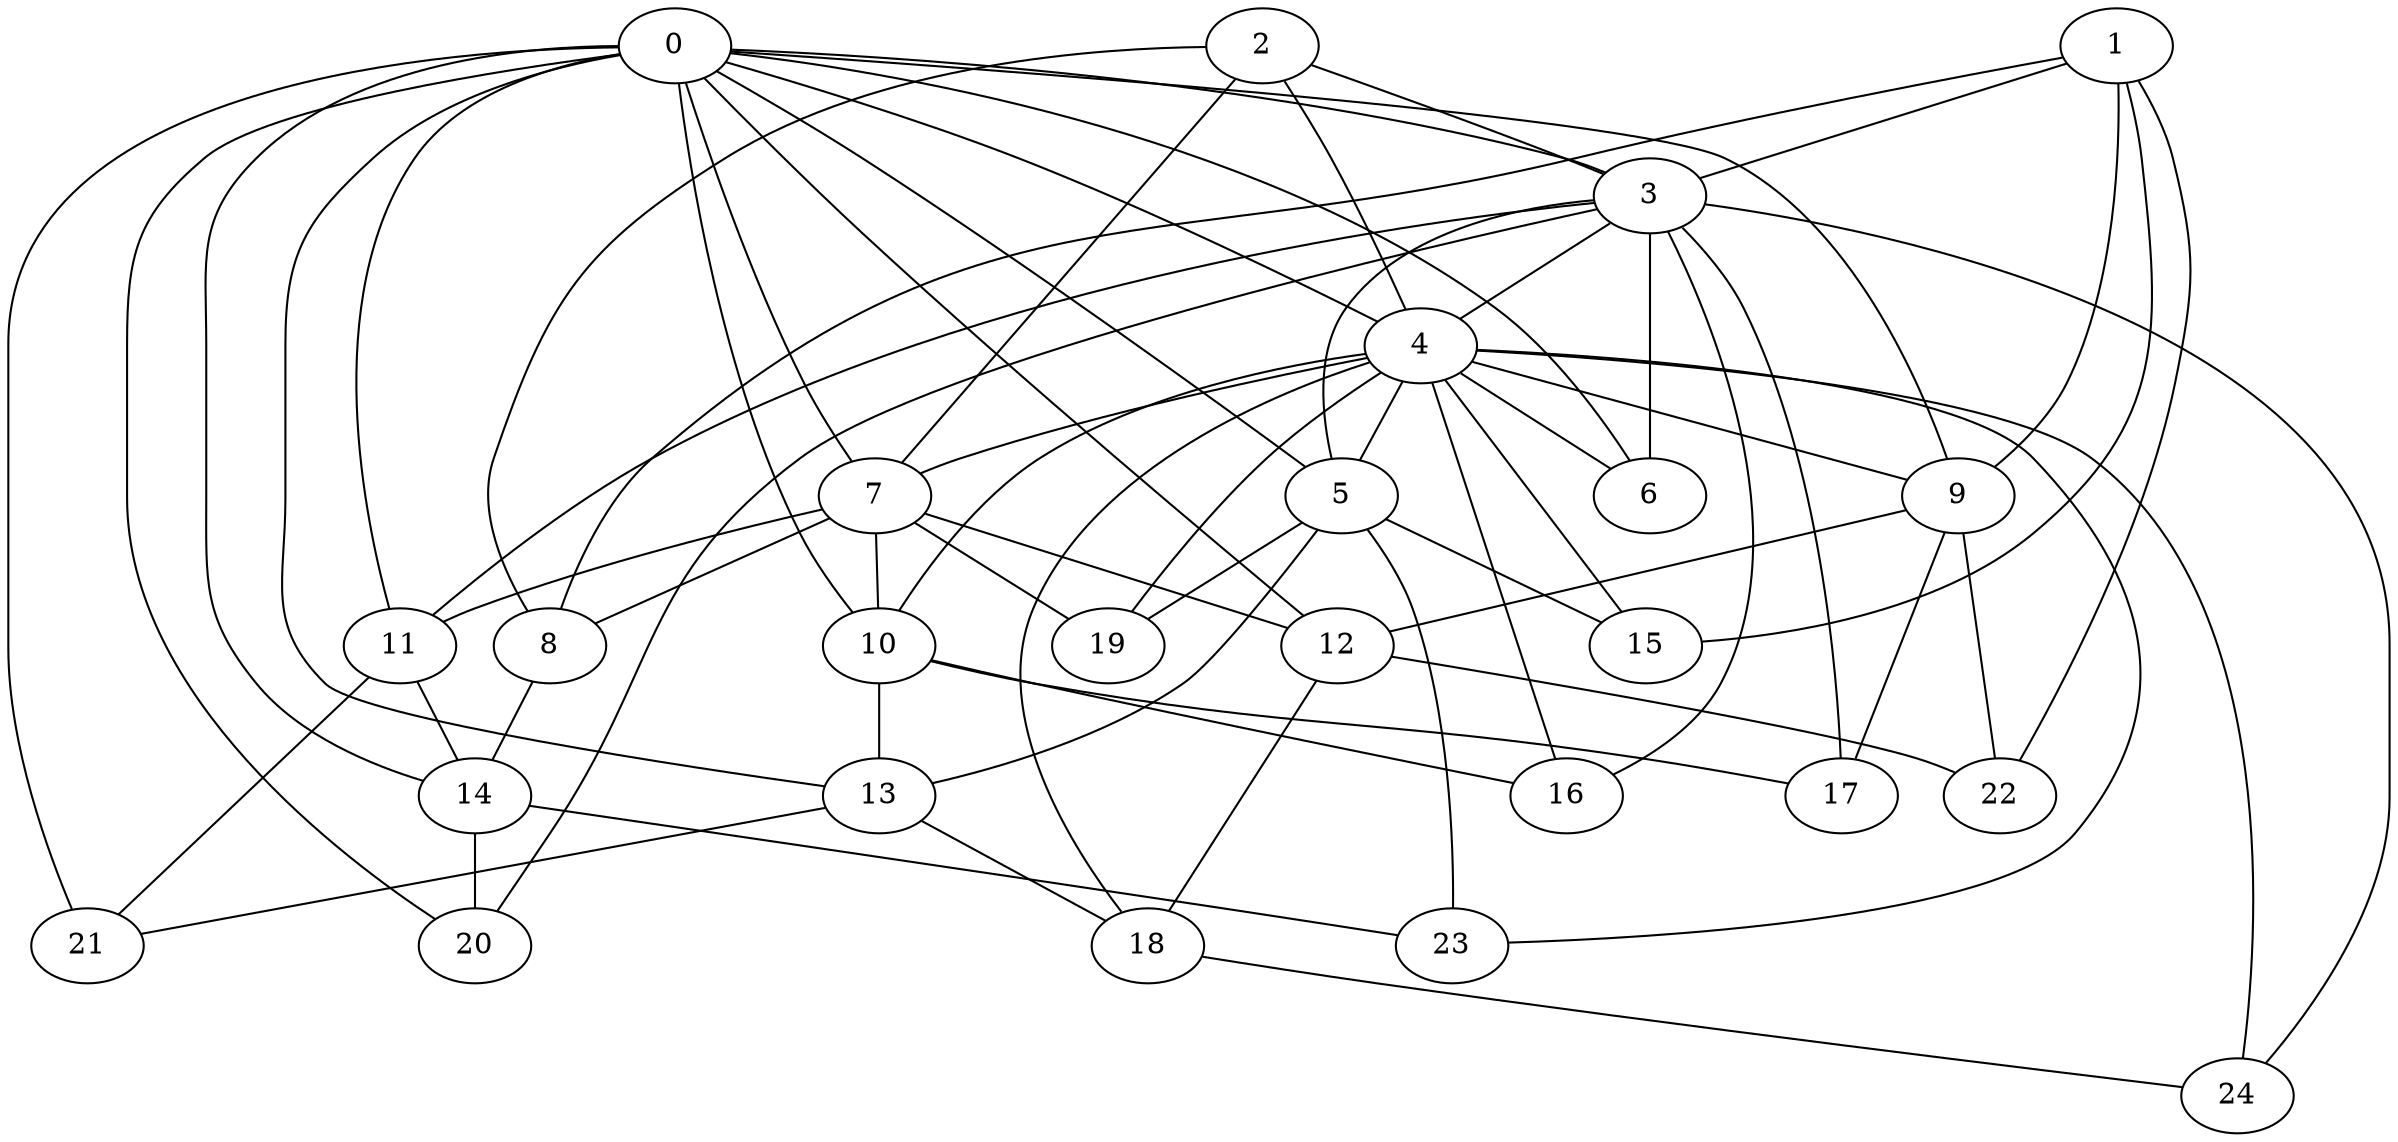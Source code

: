 strict graph "barabasi_albert_graph(25,3)" {
0;
1;
2;
3;
4;
5;
6;
7;
8;
9;
10;
11;
12;
13;
14;
15;
16;
17;
18;
19;
20;
21;
22;
23;
24;
0 -- 3  [is_available=True, prob="0.0984329990654"];
0 -- 4  [is_available=True, prob="0.935481935618"];
0 -- 5  [is_available=True, prob="1.0"];
0 -- 6  [is_available=True, prob="0.0602167027669"];
0 -- 7  [is_available=True, prob="1.0"];
0 -- 9  [is_available=True, prob="0.388848747482"];
0 -- 10  [is_available=True, prob="0.0627427622053"];
0 -- 11  [is_available=True, prob="0.568881455173"];
0 -- 12  [is_available=True, prob="0.447430917188"];
0 -- 13  [is_available=True, prob="0.00182878702236"];
0 -- 14  [is_available=True, prob="1.0"];
0 -- 20  [is_available=True, prob="1.0"];
0 -- 21  [is_available=True, prob="0.42986649591"];
1 -- 8  [is_available=True, prob="0.769128663813"];
1 -- 9  [is_available=True, prob="0.760600051782"];
1 -- 3  [is_available=True, prob="1.0"];
1 -- 22  [is_available=True, prob="0.74546859397"];
1 -- 15  [is_available=True, prob="0.798728660274"];
2 -- 8  [is_available=True, prob="0.0709474795389"];
2 -- 3  [is_available=True, prob="0.191805142345"];
2 -- 4  [is_available=True, prob="0.497282540723"];
2 -- 7  [is_available=True, prob="0.833004339875"];
3 -- 4  [is_available=True, prob="0.961268498914"];
3 -- 5  [is_available=True, prob="0.649180282999"];
3 -- 6  [is_available=True, prob="1.0"];
3 -- 11  [is_available=True, prob="0.945620199172"];
3 -- 16  [is_available=True, prob="0.00998655141966"];
3 -- 17  [is_available=True, prob="0.969762109359"];
3 -- 20  [is_available=True, prob="1.0"];
3 -- 24  [is_available=True, prob="0.175097032986"];
4 -- 5  [is_available=True, prob="1.0"];
4 -- 6  [is_available=True, prob="0.550398623638"];
4 -- 7  [is_available=True, prob="0.251220966349"];
4 -- 9  [is_available=True, prob="1.0"];
4 -- 10  [is_available=True, prob="1.0"];
4 -- 15  [is_available=True, prob="0.61224387995"];
4 -- 16  [is_available=True, prob="0.695803289065"];
4 -- 18  [is_available=True, prob="0.672417306095"];
4 -- 19  [is_available=True, prob="0.714034313633"];
4 -- 23  [is_available=True, prob="0.107436582755"];
4 -- 24  [is_available=True, prob="1.0"];
5 -- 13  [is_available=True, prob="0.0563818712016"];
5 -- 15  [is_available=True, prob="0.992543090131"];
5 -- 19  [is_available=True, prob="0.745181672179"];
5 -- 23  [is_available=True, prob="0.58674927732"];
7 -- 8  [is_available=True, prob="0.977720352554"];
7 -- 10  [is_available=True, prob="1.0"];
7 -- 11  [is_available=True, prob="1.0"];
7 -- 12  [is_available=True, prob="0.458552936408"];
7 -- 19  [is_available=True, prob="0.83922431467"];
8 -- 14  [is_available=True, prob="0.591354602253"];
9 -- 12  [is_available=True, prob="1.0"];
9 -- 17  [is_available=True, prob="1.0"];
9 -- 22  [is_available=True, prob="0.61676957899"];
10 -- 13  [is_available=True, prob="1.0"];
10 -- 16  [is_available=True, prob="0.846541190361"];
10 -- 17  [is_available=True, prob="0.802374386434"];
11 -- 21  [is_available=True, prob="0.812126502601"];
11 -- 14  [is_available=True, prob="0.0666964572809"];
12 -- 18  [is_available=True, prob="0.958638237517"];
12 -- 22  [is_available=True, prob="0.404097739119"];
13 -- 18  [is_available=True, prob="1.0"];
13 -- 21  [is_available=True, prob="0.155897591366"];
14 -- 20  [is_available=True, prob="0.914732325961"];
14 -- 23  [is_available=True, prob="0.779332420179"];
18 -- 24  [is_available=True, prob="0.349605260581"];
}
